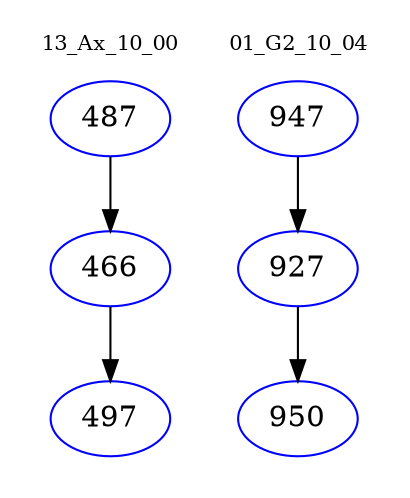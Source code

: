 digraph{
subgraph cluster_0 {
color = white
label = "13_Ax_10_00";
fontsize=10;
T0_487 [label="487", color="blue"]
T0_487 -> T0_466 [color="black"]
T0_466 [label="466", color="blue"]
T0_466 -> T0_497 [color="black"]
T0_497 [label="497", color="blue"]
}
subgraph cluster_1 {
color = white
label = "01_G2_10_04";
fontsize=10;
T1_947 [label="947", color="blue"]
T1_947 -> T1_927 [color="black"]
T1_927 [label="927", color="blue"]
T1_927 -> T1_950 [color="black"]
T1_950 [label="950", color="blue"]
}
}
